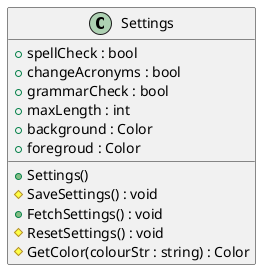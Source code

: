 @startuml Settings

class Settings
{
    + spellCheck : bool
    + changeAcronyms : bool
    + grammarCheck : bool
    + maxLength : int
    + background : Color
    + foregroud : Color
    + Settings()
    # SaveSettings() : void
    + FetchSettings() : void
    # ResetSettings() : void
    # GetColor(colourStr : string) : Color
}

@enduml